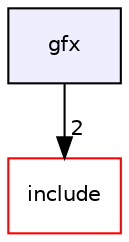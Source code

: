 digraph "gfx" {
  compound=true
  node [ fontsize="10", fontname="Helvetica"];
  edge [ labelfontsize="10", labelfontname="Helvetica"];
  dir_3a924b96366437974edfa9bf6ddad245 [shape=box, label="gfx", style="filled", fillcolor="#eeeeff", pencolor="black", URL="dir_3a924b96366437974edfa9bf6ddad245.html"];
  dir_d44c64559bbebec7f509842c48db8b23 [shape=box label="include" fillcolor="white" style="filled" color="red" URL="dir_d44c64559bbebec7f509842c48db8b23.html"];
  dir_3a924b96366437974edfa9bf6ddad245->dir_d44c64559bbebec7f509842c48db8b23 [headlabel="2", labeldistance=1.5 headhref="dir_000000_000001.html"];
}
